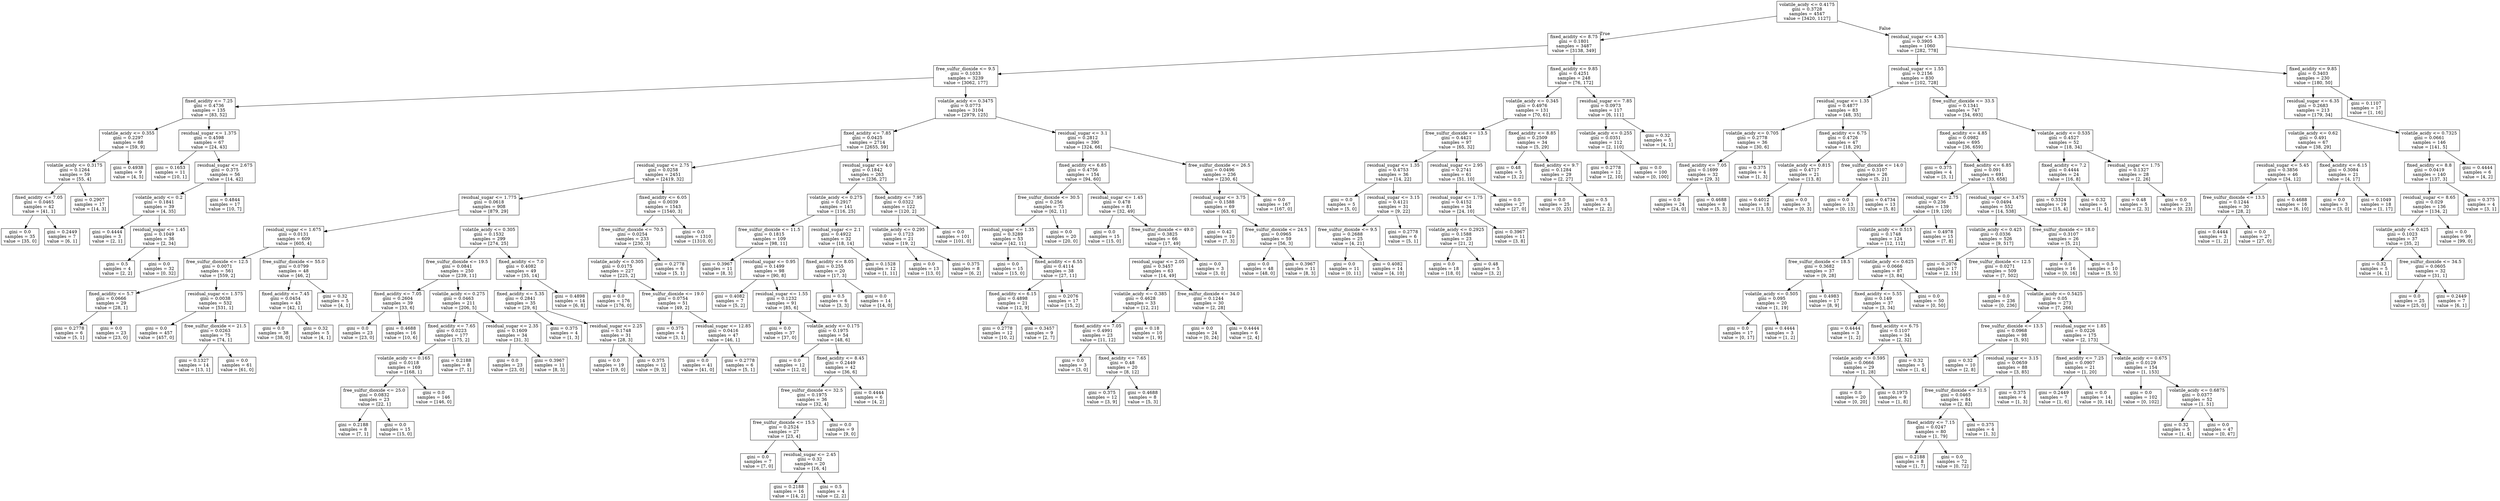 digraph Tree {
node [shape=box] ;
0 [label="volatile_acidy <= 0.4175\ngini = 0.3728\nsamples = 4547\nvalue = [3420, 1127]"] ;
1 [label="fixed_acidity <= 8.75\ngini = 0.1801\nsamples = 3487\nvalue = [3138, 349]"] ;
0 -> 1 [labeldistance=2.5, labelangle=45, headlabel="True"] ;
2 [label="free_sulfur_dioxide <= 9.5\ngini = 0.1033\nsamples = 3239\nvalue = [3062, 177]"] ;
1 -> 2 ;
3 [label="fixed_acidity <= 7.25\ngini = 0.4736\nsamples = 135\nvalue = [83, 52]"] ;
2 -> 3 ;
4 [label="volatile_acidy <= 0.355\ngini = 0.2297\nsamples = 68\nvalue = [59, 9]"] ;
3 -> 4 ;
5 [label="volatile_acidy <= 0.3175\ngini = 0.1264\nsamples = 59\nvalue = [55, 4]"] ;
4 -> 5 ;
6 [label="fixed_acidity <= 7.05\ngini = 0.0465\nsamples = 42\nvalue = [41, 1]"] ;
5 -> 6 ;
7 [label="gini = 0.0\nsamples = 35\nvalue = [35, 0]"] ;
6 -> 7 ;
8 [label="gini = 0.2449\nsamples = 7\nvalue = [6, 1]"] ;
6 -> 8 ;
9 [label="gini = 0.2907\nsamples = 17\nvalue = [14, 3]"] ;
5 -> 9 ;
10 [label="gini = 0.4938\nsamples = 9\nvalue = [4, 5]"] ;
4 -> 10 ;
11 [label="residual_sugar <= 1.375\ngini = 0.4598\nsamples = 67\nvalue = [24, 43]"] ;
3 -> 11 ;
12 [label="gini = 0.1653\nsamples = 11\nvalue = [10, 1]"] ;
11 -> 12 ;
13 [label="residual_sugar <= 2.675\ngini = 0.375\nsamples = 56\nvalue = [14, 42]"] ;
11 -> 13 ;
14 [label="volatile_acidy <= 0.2\ngini = 0.1841\nsamples = 39\nvalue = [4, 35]"] ;
13 -> 14 ;
15 [label="gini = 0.4444\nsamples = 3\nvalue = [2, 1]"] ;
14 -> 15 ;
16 [label="residual_sugar <= 1.45\ngini = 0.1049\nsamples = 36\nvalue = [2, 34]"] ;
14 -> 16 ;
17 [label="gini = 0.5\nsamples = 4\nvalue = [2, 2]"] ;
16 -> 17 ;
18 [label="gini = 0.0\nsamples = 32\nvalue = [0, 32]"] ;
16 -> 18 ;
19 [label="gini = 0.4844\nsamples = 17\nvalue = [10, 7]"] ;
13 -> 19 ;
20 [label="volatile_acidy <= 0.3475\ngini = 0.0773\nsamples = 3104\nvalue = [2979, 125]"] ;
2 -> 20 ;
21 [label="fixed_acidity <= 7.85\ngini = 0.0425\nsamples = 2714\nvalue = [2655, 59]"] ;
20 -> 21 ;
22 [label="residual_sugar <= 2.75\ngini = 0.0258\nsamples = 2451\nvalue = [2419, 32]"] ;
21 -> 22 ;
23 [label="residual_sugar <= 1.775\ngini = 0.0618\nsamples = 908\nvalue = [879, 29]"] ;
22 -> 23 ;
24 [label="residual_sugar <= 1.675\ngini = 0.0131\nsamples = 609\nvalue = [605, 4]"] ;
23 -> 24 ;
25 [label="free_sulfur_dioxide <= 12.5\ngini = 0.0071\nsamples = 561\nvalue = [559, 2]"] ;
24 -> 25 ;
26 [label="fixed_acidity <= 5.7\ngini = 0.0666\nsamples = 29\nvalue = [28, 1]"] ;
25 -> 26 ;
27 [label="gini = 0.2778\nsamples = 6\nvalue = [5, 1]"] ;
26 -> 27 ;
28 [label="gini = 0.0\nsamples = 23\nvalue = [23, 0]"] ;
26 -> 28 ;
29 [label="residual_sugar <= 1.575\ngini = 0.0038\nsamples = 532\nvalue = [531, 1]"] ;
25 -> 29 ;
30 [label="gini = 0.0\nsamples = 457\nvalue = [457, 0]"] ;
29 -> 30 ;
31 [label="free_sulfur_dioxide <= 21.5\ngini = 0.0263\nsamples = 75\nvalue = [74, 1]"] ;
29 -> 31 ;
32 [label="gini = 0.1327\nsamples = 14\nvalue = [13, 1]"] ;
31 -> 32 ;
33 [label="gini = 0.0\nsamples = 61\nvalue = [61, 0]"] ;
31 -> 33 ;
34 [label="free_sulfur_dioxide <= 55.0\ngini = 0.0799\nsamples = 48\nvalue = [46, 2]"] ;
24 -> 34 ;
35 [label="fixed_acidity <= 7.45\ngini = 0.0454\nsamples = 43\nvalue = [42, 1]"] ;
34 -> 35 ;
36 [label="gini = 0.0\nsamples = 38\nvalue = [38, 0]"] ;
35 -> 36 ;
37 [label="gini = 0.32\nsamples = 5\nvalue = [4, 1]"] ;
35 -> 37 ;
38 [label="gini = 0.32\nsamples = 5\nvalue = [4, 1]"] ;
34 -> 38 ;
39 [label="volatile_acidy <= 0.305\ngini = 0.1532\nsamples = 299\nvalue = [274, 25]"] ;
23 -> 39 ;
40 [label="free_sulfur_dioxide <= 19.5\ngini = 0.0841\nsamples = 250\nvalue = [239, 11]"] ;
39 -> 40 ;
41 [label="fixed_acidity <= 7.05\ngini = 0.2604\nsamples = 39\nvalue = [33, 6]"] ;
40 -> 41 ;
42 [label="gini = 0.0\nsamples = 23\nvalue = [23, 0]"] ;
41 -> 42 ;
43 [label="gini = 0.4688\nsamples = 16\nvalue = [10, 6]"] ;
41 -> 43 ;
44 [label="volatile_acidy <= 0.275\ngini = 0.0463\nsamples = 211\nvalue = [206, 5]"] ;
40 -> 44 ;
45 [label="fixed_acidity <= 7.65\ngini = 0.0223\nsamples = 177\nvalue = [175, 2]"] ;
44 -> 45 ;
46 [label="volatile_acidy <= 0.165\ngini = 0.0118\nsamples = 169\nvalue = [168, 1]"] ;
45 -> 46 ;
47 [label="free_sulfur_dioxide <= 25.0\ngini = 0.0832\nsamples = 23\nvalue = [22, 1]"] ;
46 -> 47 ;
48 [label="gini = 0.2188\nsamples = 8\nvalue = [7, 1]"] ;
47 -> 48 ;
49 [label="gini = 0.0\nsamples = 15\nvalue = [15, 0]"] ;
47 -> 49 ;
50 [label="gini = 0.0\nsamples = 146\nvalue = [146, 0]"] ;
46 -> 50 ;
51 [label="gini = 0.2188\nsamples = 8\nvalue = [7, 1]"] ;
45 -> 51 ;
52 [label="residual_sugar <= 2.35\ngini = 0.1609\nsamples = 34\nvalue = [31, 3]"] ;
44 -> 52 ;
53 [label="gini = 0.0\nsamples = 23\nvalue = [23, 0]"] ;
52 -> 53 ;
54 [label="gini = 0.3967\nsamples = 11\nvalue = [8, 3]"] ;
52 -> 54 ;
55 [label="fixed_acidity <= 7.0\ngini = 0.4082\nsamples = 49\nvalue = [35, 14]"] ;
39 -> 55 ;
56 [label="fixed_acidity <= 5.35\ngini = 0.2841\nsamples = 35\nvalue = [29, 6]"] ;
55 -> 56 ;
57 [label="gini = 0.375\nsamples = 4\nvalue = [1, 3]"] ;
56 -> 57 ;
58 [label="residual_sugar <= 2.25\ngini = 0.1748\nsamples = 31\nvalue = [28, 3]"] ;
56 -> 58 ;
59 [label="gini = 0.0\nsamples = 19\nvalue = [19, 0]"] ;
58 -> 59 ;
60 [label="gini = 0.375\nsamples = 12\nvalue = [9, 3]"] ;
58 -> 60 ;
61 [label="gini = 0.4898\nsamples = 14\nvalue = [6, 8]"] ;
55 -> 61 ;
62 [label="fixed_acidity <= 6.05\ngini = 0.0039\nsamples = 1543\nvalue = [1540, 3]"] ;
22 -> 62 ;
63 [label="free_sulfur_dioxide <= 70.5\ngini = 0.0254\nsamples = 233\nvalue = [230, 3]"] ;
62 -> 63 ;
64 [label="volatile_acidy <= 0.305\ngini = 0.0175\nsamples = 227\nvalue = [225, 2]"] ;
63 -> 64 ;
65 [label="gini = 0.0\nsamples = 176\nvalue = [176, 0]"] ;
64 -> 65 ;
66 [label="free_sulfur_dioxide <= 19.0\ngini = 0.0754\nsamples = 51\nvalue = [49, 2]"] ;
64 -> 66 ;
67 [label="gini = 0.375\nsamples = 4\nvalue = [3, 1]"] ;
66 -> 67 ;
68 [label="residual_sugar <= 12.85\ngini = 0.0416\nsamples = 47\nvalue = [46, 1]"] ;
66 -> 68 ;
69 [label="gini = 0.0\nsamples = 41\nvalue = [41, 0]"] ;
68 -> 69 ;
70 [label="gini = 0.2778\nsamples = 6\nvalue = [5, 1]"] ;
68 -> 70 ;
71 [label="gini = 0.2778\nsamples = 6\nvalue = [5, 1]"] ;
63 -> 71 ;
72 [label="gini = 0.0\nsamples = 1310\nvalue = [1310, 0]"] ;
62 -> 72 ;
73 [label="residual_sugar <= 4.0\ngini = 0.1842\nsamples = 263\nvalue = [236, 27]"] ;
21 -> 73 ;
74 [label="volatile_acidy <= 0.275\ngini = 0.2917\nsamples = 141\nvalue = [116, 25]"] ;
73 -> 74 ;
75 [label="free_sulfur_dioxide <= 11.5\ngini = 0.1815\nsamples = 109\nvalue = [98, 11]"] ;
74 -> 75 ;
76 [label="gini = 0.3967\nsamples = 11\nvalue = [8, 3]"] ;
75 -> 76 ;
77 [label="residual_sugar <= 0.95\ngini = 0.1499\nsamples = 98\nvalue = [90, 8]"] ;
75 -> 77 ;
78 [label="gini = 0.4082\nsamples = 7\nvalue = [5, 2]"] ;
77 -> 78 ;
79 [label="residual_sugar <= 1.55\ngini = 0.1232\nsamples = 91\nvalue = [85, 6]"] ;
77 -> 79 ;
80 [label="gini = 0.0\nsamples = 37\nvalue = [37, 0]"] ;
79 -> 80 ;
81 [label="volatile_acidy <= 0.175\ngini = 0.1975\nsamples = 54\nvalue = [48, 6]"] ;
79 -> 81 ;
82 [label="gini = 0.0\nsamples = 12\nvalue = [12, 0]"] ;
81 -> 82 ;
83 [label="fixed_acidity <= 8.45\ngini = 0.2449\nsamples = 42\nvalue = [36, 6]"] ;
81 -> 83 ;
84 [label="free_sulfur_dioxide <= 32.5\ngini = 0.1975\nsamples = 36\nvalue = [32, 4]"] ;
83 -> 84 ;
85 [label="free_sulfur_dioxide <= 15.5\ngini = 0.2524\nsamples = 27\nvalue = [23, 4]"] ;
84 -> 85 ;
86 [label="gini = 0.0\nsamples = 7\nvalue = [7, 0]"] ;
85 -> 86 ;
87 [label="residual_sugar <= 2.45\ngini = 0.32\nsamples = 20\nvalue = [16, 4]"] ;
85 -> 87 ;
88 [label="gini = 0.2188\nsamples = 16\nvalue = [14, 2]"] ;
87 -> 88 ;
89 [label="gini = 0.5\nsamples = 4\nvalue = [2, 2]"] ;
87 -> 89 ;
90 [label="gini = 0.0\nsamples = 9\nvalue = [9, 0]"] ;
84 -> 90 ;
91 [label="gini = 0.4444\nsamples = 6\nvalue = [4, 2]"] ;
83 -> 91 ;
92 [label="residual_sugar <= 2.1\ngini = 0.4922\nsamples = 32\nvalue = [18, 14]"] ;
74 -> 92 ;
93 [label="fixed_acidity <= 8.05\ngini = 0.255\nsamples = 20\nvalue = [17, 3]"] ;
92 -> 93 ;
94 [label="gini = 0.5\nsamples = 6\nvalue = [3, 3]"] ;
93 -> 94 ;
95 [label="gini = 0.0\nsamples = 14\nvalue = [14, 0]"] ;
93 -> 95 ;
96 [label="gini = 0.1528\nsamples = 12\nvalue = [1, 11]"] ;
92 -> 96 ;
97 [label="fixed_acidity <= 7.95\ngini = 0.0322\nsamples = 122\nvalue = [120, 2]"] ;
73 -> 97 ;
98 [label="volatile_acidy <= 0.295\ngini = 0.1723\nsamples = 21\nvalue = [19, 2]"] ;
97 -> 98 ;
99 [label="gini = 0.0\nsamples = 13\nvalue = [13, 0]"] ;
98 -> 99 ;
100 [label="gini = 0.375\nsamples = 8\nvalue = [6, 2]"] ;
98 -> 100 ;
101 [label="gini = 0.0\nsamples = 101\nvalue = [101, 0]"] ;
97 -> 101 ;
102 [label="residual_sugar <= 3.1\ngini = 0.2812\nsamples = 390\nvalue = [324, 66]"] ;
20 -> 102 ;
103 [label="fixed_acidity <= 6.85\ngini = 0.4756\nsamples = 154\nvalue = [94, 60]"] ;
102 -> 103 ;
104 [label="free_sulfur_dioxide <= 30.5\ngini = 0.256\nsamples = 73\nvalue = [62, 11]"] ;
103 -> 104 ;
105 [label="residual_sugar <= 1.35\ngini = 0.3289\nsamples = 53\nvalue = [42, 11]"] ;
104 -> 105 ;
106 [label="gini = 0.0\nsamples = 15\nvalue = [15, 0]"] ;
105 -> 106 ;
107 [label="fixed_acidity <= 6.55\ngini = 0.4114\nsamples = 38\nvalue = [27, 11]"] ;
105 -> 107 ;
108 [label="fixed_acidity <= 6.15\ngini = 0.4898\nsamples = 21\nvalue = [12, 9]"] ;
107 -> 108 ;
109 [label="gini = 0.2778\nsamples = 12\nvalue = [10, 2]"] ;
108 -> 109 ;
110 [label="gini = 0.3457\nsamples = 9\nvalue = [2, 7]"] ;
108 -> 110 ;
111 [label="gini = 0.2076\nsamples = 17\nvalue = [15, 2]"] ;
107 -> 111 ;
112 [label="gini = 0.0\nsamples = 20\nvalue = [20, 0]"] ;
104 -> 112 ;
113 [label="residual_sugar <= 1.45\ngini = 0.478\nsamples = 81\nvalue = [32, 49]"] ;
103 -> 113 ;
114 [label="gini = 0.0\nsamples = 15\nvalue = [15, 0]"] ;
113 -> 114 ;
115 [label="free_sulfur_dioxide <= 49.0\ngini = 0.3825\nsamples = 66\nvalue = [17, 49]"] ;
113 -> 115 ;
116 [label="residual_sugar <= 2.05\ngini = 0.3457\nsamples = 63\nvalue = [14, 49]"] ;
115 -> 116 ;
117 [label="volatile_acidy <= 0.385\ngini = 0.4628\nsamples = 33\nvalue = [12, 21]"] ;
116 -> 117 ;
118 [label="fixed_acidity <= 7.05\ngini = 0.4991\nsamples = 23\nvalue = [11, 12]"] ;
117 -> 118 ;
119 [label="gini = 0.0\nsamples = 3\nvalue = [3, 0]"] ;
118 -> 119 ;
120 [label="fixed_acidity <= 7.65\ngini = 0.48\nsamples = 20\nvalue = [8, 12]"] ;
118 -> 120 ;
121 [label="gini = 0.375\nsamples = 12\nvalue = [3, 9]"] ;
120 -> 121 ;
122 [label="gini = 0.4688\nsamples = 8\nvalue = [5, 3]"] ;
120 -> 122 ;
123 [label="gini = 0.18\nsamples = 10\nvalue = [1, 9]"] ;
117 -> 123 ;
124 [label="free_sulfur_dioxide <= 34.0\ngini = 0.1244\nsamples = 30\nvalue = [2, 28]"] ;
116 -> 124 ;
125 [label="gini = 0.0\nsamples = 24\nvalue = [0, 24]"] ;
124 -> 125 ;
126 [label="gini = 0.4444\nsamples = 6\nvalue = [2, 4]"] ;
124 -> 126 ;
127 [label="gini = 0.0\nsamples = 3\nvalue = [3, 0]"] ;
115 -> 127 ;
128 [label="free_sulfur_dioxide <= 26.5\ngini = 0.0496\nsamples = 236\nvalue = [230, 6]"] ;
102 -> 128 ;
129 [label="residual_sugar <= 3.75\ngini = 0.1588\nsamples = 69\nvalue = [63, 6]"] ;
128 -> 129 ;
130 [label="gini = 0.42\nsamples = 10\nvalue = [7, 3]"] ;
129 -> 130 ;
131 [label="free_sulfur_dioxide <= 24.5\ngini = 0.0965\nsamples = 59\nvalue = [56, 3]"] ;
129 -> 131 ;
132 [label="gini = 0.0\nsamples = 48\nvalue = [48, 0]"] ;
131 -> 132 ;
133 [label="gini = 0.3967\nsamples = 11\nvalue = [8, 3]"] ;
131 -> 133 ;
134 [label="gini = 0.0\nsamples = 167\nvalue = [167, 0]"] ;
128 -> 134 ;
135 [label="fixed_acidity <= 9.85\ngini = 0.4251\nsamples = 248\nvalue = [76, 172]"] ;
1 -> 135 ;
136 [label="volatile_acidy <= 0.345\ngini = 0.4976\nsamples = 131\nvalue = [70, 61]"] ;
135 -> 136 ;
137 [label="free_sulfur_dioxide <= 13.5\ngini = 0.4421\nsamples = 97\nvalue = [65, 32]"] ;
136 -> 137 ;
138 [label="residual_sugar <= 1.35\ngini = 0.4753\nsamples = 36\nvalue = [14, 22]"] ;
137 -> 138 ;
139 [label="gini = 0.0\nsamples = 5\nvalue = [5, 0]"] ;
138 -> 139 ;
140 [label="residual_sugar <= 3.15\ngini = 0.4121\nsamples = 31\nvalue = [9, 22]"] ;
138 -> 140 ;
141 [label="free_sulfur_dioxide <= 9.5\ngini = 0.2688\nsamples = 25\nvalue = [4, 21]"] ;
140 -> 141 ;
142 [label="gini = 0.0\nsamples = 11\nvalue = [0, 11]"] ;
141 -> 142 ;
143 [label="gini = 0.4082\nsamples = 14\nvalue = [4, 10]"] ;
141 -> 143 ;
144 [label="gini = 0.2778\nsamples = 6\nvalue = [5, 1]"] ;
140 -> 144 ;
145 [label="residual_sugar <= 2.95\ngini = 0.2741\nsamples = 61\nvalue = [51, 10]"] ;
137 -> 145 ;
146 [label="residual_sugar <= 1.75\ngini = 0.4152\nsamples = 34\nvalue = [24, 10]"] ;
145 -> 146 ;
147 [label="volatile_acidy <= 0.2925\ngini = 0.1588\nsamples = 23\nvalue = [21, 2]"] ;
146 -> 147 ;
148 [label="gini = 0.0\nsamples = 18\nvalue = [18, 0]"] ;
147 -> 148 ;
149 [label="gini = 0.48\nsamples = 5\nvalue = [3, 2]"] ;
147 -> 149 ;
150 [label="gini = 0.3967\nsamples = 11\nvalue = [3, 8]"] ;
146 -> 150 ;
151 [label="gini = 0.0\nsamples = 27\nvalue = [27, 0]"] ;
145 -> 151 ;
152 [label="fixed_acidity <= 8.85\ngini = 0.2509\nsamples = 34\nvalue = [5, 29]"] ;
136 -> 152 ;
153 [label="gini = 0.48\nsamples = 5\nvalue = [3, 2]"] ;
152 -> 153 ;
154 [label="fixed_acidity <= 9.7\ngini = 0.1284\nsamples = 29\nvalue = [2, 27]"] ;
152 -> 154 ;
155 [label="gini = 0.0\nsamples = 25\nvalue = [0, 25]"] ;
154 -> 155 ;
156 [label="gini = 0.5\nsamples = 4\nvalue = [2, 2]"] ;
154 -> 156 ;
157 [label="residual_sugar <= 7.85\ngini = 0.0973\nsamples = 117\nvalue = [6, 111]"] ;
135 -> 157 ;
158 [label="volatile_acidy <= 0.255\ngini = 0.0351\nsamples = 112\nvalue = [2, 110]"] ;
157 -> 158 ;
159 [label="gini = 0.2778\nsamples = 12\nvalue = [2, 10]"] ;
158 -> 159 ;
160 [label="gini = 0.0\nsamples = 100\nvalue = [0, 100]"] ;
158 -> 160 ;
161 [label="gini = 0.32\nsamples = 5\nvalue = [4, 1]"] ;
157 -> 161 ;
162 [label="residual_sugar <= 4.35\ngini = 0.3905\nsamples = 1060\nvalue = [282, 778]"] ;
0 -> 162 [labeldistance=2.5, labelangle=-45, headlabel="False"] ;
163 [label="residual_sugar <= 1.55\ngini = 0.2156\nsamples = 830\nvalue = [102, 728]"] ;
162 -> 163 ;
164 [label="residual_sugar <= 1.35\ngini = 0.4877\nsamples = 83\nvalue = [48, 35]"] ;
163 -> 164 ;
165 [label="volatile_acidy <= 0.705\ngini = 0.2778\nsamples = 36\nvalue = [30, 6]"] ;
164 -> 165 ;
166 [label="fixed_acidity <= 7.05\ngini = 0.1699\nsamples = 32\nvalue = [29, 3]"] ;
165 -> 166 ;
167 [label="gini = 0.0\nsamples = 24\nvalue = [24, 0]"] ;
166 -> 167 ;
168 [label="gini = 0.4688\nsamples = 8\nvalue = [5, 3]"] ;
166 -> 168 ;
169 [label="gini = 0.375\nsamples = 4\nvalue = [1, 3]"] ;
165 -> 169 ;
170 [label="fixed_acidity <= 6.75\ngini = 0.4726\nsamples = 47\nvalue = [18, 29]"] ;
164 -> 170 ;
171 [label="volatile_acidy <= 0.815\ngini = 0.4717\nsamples = 21\nvalue = [13, 8]"] ;
170 -> 171 ;
172 [label="gini = 0.4012\nsamples = 18\nvalue = [13, 5]"] ;
171 -> 172 ;
173 [label="gini = 0.0\nsamples = 3\nvalue = [0, 3]"] ;
171 -> 173 ;
174 [label="free_sulfur_dioxide <= 14.0\ngini = 0.3107\nsamples = 26\nvalue = [5, 21]"] ;
170 -> 174 ;
175 [label="gini = 0.0\nsamples = 13\nvalue = [0, 13]"] ;
174 -> 175 ;
176 [label="gini = 0.4734\nsamples = 13\nvalue = [5, 8]"] ;
174 -> 176 ;
177 [label="free_sulfur_dioxide <= 33.5\ngini = 0.1341\nsamples = 747\nvalue = [54, 693]"] ;
163 -> 177 ;
178 [label="fixed_acidity <= 4.85\ngini = 0.0982\nsamples = 695\nvalue = [36, 659]"] ;
177 -> 178 ;
179 [label="gini = 0.375\nsamples = 4\nvalue = [3, 1]"] ;
178 -> 179 ;
180 [label="fixed_acidity <= 6.85\ngini = 0.091\nsamples = 691\nvalue = [33, 658]"] ;
178 -> 180 ;
181 [label="residual_sugar <= 2.75\ngini = 0.236\nsamples = 139\nvalue = [19, 120]"] ;
180 -> 181 ;
182 [label="volatile_acidy <= 0.515\ngini = 0.1748\nsamples = 124\nvalue = [12, 112]"] ;
181 -> 182 ;
183 [label="free_sulfur_dioxide <= 18.5\ngini = 0.3682\nsamples = 37\nvalue = [9, 28]"] ;
182 -> 183 ;
184 [label="volatile_acidy <= 0.505\ngini = 0.095\nsamples = 20\nvalue = [1, 19]"] ;
183 -> 184 ;
185 [label="gini = 0.0\nsamples = 17\nvalue = [0, 17]"] ;
184 -> 185 ;
186 [label="gini = 0.4444\nsamples = 3\nvalue = [1, 2]"] ;
184 -> 186 ;
187 [label="gini = 0.4983\nsamples = 17\nvalue = [8, 9]"] ;
183 -> 187 ;
188 [label="volatile_acidy <= 0.625\ngini = 0.0666\nsamples = 87\nvalue = [3, 84]"] ;
182 -> 188 ;
189 [label="fixed_acidity <= 5.55\ngini = 0.149\nsamples = 37\nvalue = [3, 34]"] ;
188 -> 189 ;
190 [label="gini = 0.4444\nsamples = 3\nvalue = [1, 2]"] ;
189 -> 190 ;
191 [label="fixed_acidity <= 6.75\ngini = 0.1107\nsamples = 34\nvalue = [2, 32]"] ;
189 -> 191 ;
192 [label="volatile_acidy <= 0.595\ngini = 0.0666\nsamples = 29\nvalue = [1, 28]"] ;
191 -> 192 ;
193 [label="gini = 0.0\nsamples = 20\nvalue = [0, 20]"] ;
192 -> 193 ;
194 [label="gini = 0.1975\nsamples = 9\nvalue = [1, 8]"] ;
192 -> 194 ;
195 [label="gini = 0.32\nsamples = 5\nvalue = [1, 4]"] ;
191 -> 195 ;
196 [label="gini = 0.0\nsamples = 50\nvalue = [0, 50]"] ;
188 -> 196 ;
197 [label="gini = 0.4978\nsamples = 15\nvalue = [7, 8]"] ;
181 -> 197 ;
198 [label="residual_sugar <= 3.475\ngini = 0.0494\nsamples = 552\nvalue = [14, 538]"] ;
180 -> 198 ;
199 [label="volatile_acidy <= 0.425\ngini = 0.0336\nsamples = 526\nvalue = [9, 517]"] ;
198 -> 199 ;
200 [label="gini = 0.2076\nsamples = 17\nvalue = [2, 15]"] ;
199 -> 200 ;
201 [label="free_sulfur_dioxide <= 12.5\ngini = 0.0271\nsamples = 509\nvalue = [7, 502]"] ;
199 -> 201 ;
202 [label="gini = 0.0\nsamples = 236\nvalue = [0, 236]"] ;
201 -> 202 ;
203 [label="volatile_acidy <= 0.5425\ngini = 0.05\nsamples = 273\nvalue = [7, 266]"] ;
201 -> 203 ;
204 [label="free_sulfur_dioxide <= 13.5\ngini = 0.0968\nsamples = 98\nvalue = [5, 93]"] ;
203 -> 204 ;
205 [label="gini = 0.32\nsamples = 10\nvalue = [2, 8]"] ;
204 -> 205 ;
206 [label="residual_sugar <= 3.15\ngini = 0.0659\nsamples = 88\nvalue = [3, 85]"] ;
204 -> 206 ;
207 [label="free_sulfur_dioxide <= 31.5\ngini = 0.0465\nsamples = 84\nvalue = [2, 82]"] ;
206 -> 207 ;
208 [label="fixed_acidity <= 7.15\ngini = 0.0247\nsamples = 80\nvalue = [1, 79]"] ;
207 -> 208 ;
209 [label="gini = 0.2188\nsamples = 8\nvalue = [1, 7]"] ;
208 -> 209 ;
210 [label="gini = 0.0\nsamples = 72\nvalue = [0, 72]"] ;
208 -> 210 ;
211 [label="gini = 0.375\nsamples = 4\nvalue = [1, 3]"] ;
207 -> 211 ;
212 [label="gini = 0.375\nsamples = 4\nvalue = [1, 3]"] ;
206 -> 212 ;
213 [label="residual_sugar <= 1.85\ngini = 0.0226\nsamples = 175\nvalue = [2, 173]"] ;
203 -> 213 ;
214 [label="fixed_acidity <= 7.25\ngini = 0.0907\nsamples = 21\nvalue = [1, 20]"] ;
213 -> 214 ;
215 [label="gini = 0.2449\nsamples = 7\nvalue = [1, 6]"] ;
214 -> 215 ;
216 [label="gini = 0.0\nsamples = 14\nvalue = [0, 14]"] ;
214 -> 216 ;
217 [label="volatile_acidy <= 0.675\ngini = 0.0129\nsamples = 154\nvalue = [1, 153]"] ;
213 -> 217 ;
218 [label="gini = 0.0\nsamples = 102\nvalue = [0, 102]"] ;
217 -> 218 ;
219 [label="volatile_acidy <= 0.6875\ngini = 0.0377\nsamples = 52\nvalue = [1, 51]"] ;
217 -> 219 ;
220 [label="gini = 0.32\nsamples = 5\nvalue = [1, 4]"] ;
219 -> 220 ;
221 [label="gini = 0.0\nsamples = 47\nvalue = [0, 47]"] ;
219 -> 221 ;
222 [label="free_sulfur_dioxide <= 18.0\ngini = 0.3107\nsamples = 26\nvalue = [5, 21]"] ;
198 -> 222 ;
223 [label="gini = 0.0\nsamples = 16\nvalue = [0, 16]"] ;
222 -> 223 ;
224 [label="gini = 0.5\nsamples = 10\nvalue = [5, 5]"] ;
222 -> 224 ;
225 [label="volatile_acidy <= 0.535\ngini = 0.4527\nsamples = 52\nvalue = [18, 34]"] ;
177 -> 225 ;
226 [label="fixed_acidity <= 7.2\ngini = 0.4444\nsamples = 24\nvalue = [16, 8]"] ;
225 -> 226 ;
227 [label="gini = 0.3324\nsamples = 19\nvalue = [15, 4]"] ;
226 -> 227 ;
228 [label="gini = 0.32\nsamples = 5\nvalue = [1, 4]"] ;
226 -> 228 ;
229 [label="residual_sugar <= 1.75\ngini = 0.1327\nsamples = 28\nvalue = [2, 26]"] ;
225 -> 229 ;
230 [label="gini = 0.48\nsamples = 5\nvalue = [2, 3]"] ;
229 -> 230 ;
231 [label="gini = 0.0\nsamples = 23\nvalue = [0, 23]"] ;
229 -> 231 ;
232 [label="fixed_acidity <= 9.85\ngini = 0.3403\nsamples = 230\nvalue = [180, 50]"] ;
162 -> 232 ;
233 [label="residual_sugar <= 6.35\ngini = 0.2683\nsamples = 213\nvalue = [179, 34]"] ;
232 -> 233 ;
234 [label="volatile_acidy <= 0.62\ngini = 0.491\nsamples = 67\nvalue = [38, 29]"] ;
233 -> 234 ;
235 [label="residual_sugar <= 5.45\ngini = 0.3856\nsamples = 46\nvalue = [34, 12]"] ;
234 -> 235 ;
236 [label="free_sulfur_dioxide <= 13.5\ngini = 0.1244\nsamples = 30\nvalue = [28, 2]"] ;
235 -> 236 ;
237 [label="gini = 0.4444\nsamples = 3\nvalue = [1, 2]"] ;
236 -> 237 ;
238 [label="gini = 0.0\nsamples = 27\nvalue = [27, 0]"] ;
236 -> 238 ;
239 [label="gini = 0.4688\nsamples = 16\nvalue = [6, 10]"] ;
235 -> 239 ;
240 [label="fixed_acidity <= 6.15\ngini = 0.3084\nsamples = 21\nvalue = [4, 17]"] ;
234 -> 240 ;
241 [label="gini = 0.0\nsamples = 3\nvalue = [3, 0]"] ;
240 -> 241 ;
242 [label="gini = 0.1049\nsamples = 18\nvalue = [1, 17]"] ;
240 -> 242 ;
243 [label="volatile_acidy <= 0.7325\ngini = 0.0661\nsamples = 146\nvalue = [141, 5]"] ;
233 -> 243 ;
244 [label="fixed_acidity <= 8.8\ngini = 0.0419\nsamples = 140\nvalue = [137, 3]"] ;
243 -> 244 ;
245 [label="residual_sugar <= 8.65\ngini = 0.029\nsamples = 136\nvalue = [134, 2]"] ;
244 -> 245 ;
246 [label="volatile_acidy <= 0.425\ngini = 0.1023\nsamples = 37\nvalue = [35, 2]"] ;
245 -> 246 ;
247 [label="gini = 0.32\nsamples = 5\nvalue = [4, 1]"] ;
246 -> 247 ;
248 [label="free_sulfur_dioxide <= 34.5\ngini = 0.0605\nsamples = 32\nvalue = [31, 1]"] ;
246 -> 248 ;
249 [label="gini = 0.0\nsamples = 25\nvalue = [25, 0]"] ;
248 -> 249 ;
250 [label="gini = 0.2449\nsamples = 7\nvalue = [6, 1]"] ;
248 -> 250 ;
251 [label="gini = 0.0\nsamples = 99\nvalue = [99, 0]"] ;
245 -> 251 ;
252 [label="gini = 0.375\nsamples = 4\nvalue = [3, 1]"] ;
244 -> 252 ;
253 [label="gini = 0.4444\nsamples = 6\nvalue = [4, 2]"] ;
243 -> 253 ;
254 [label="gini = 0.1107\nsamples = 17\nvalue = [1, 16]"] ;
232 -> 254 ;
}